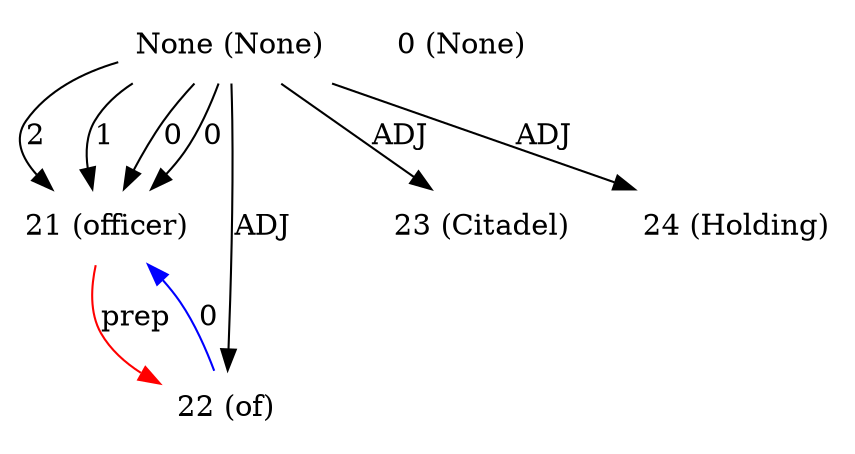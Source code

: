 digraph G{
edge [dir=forward]
node [shape=plaintext]

None [label="None (None)"]
None -> 21 [label="2"]
None [label="None (None)"]
None -> 22 [label="ADJ"]
None [label="None (None)"]
None -> 21 [label="1"]
None [label="None (None)"]
None -> 21 [label="0"]
None [label="None (None)"]
None -> 21 [label="0"]
None [label="None (None)"]
None -> 23 [label="ADJ"]
None -> 24 [label="ADJ"]
0 [label="0 (None)"]
21 [label="21 (officer)"]
22 [label="22 (of)"]
22 -> 21 [label="0", color="blue"]
21 -> 22 [label="prep", color="red"]
23 [label="23 (Citadel)"]
24 [label="24 (Holding)"]
}
